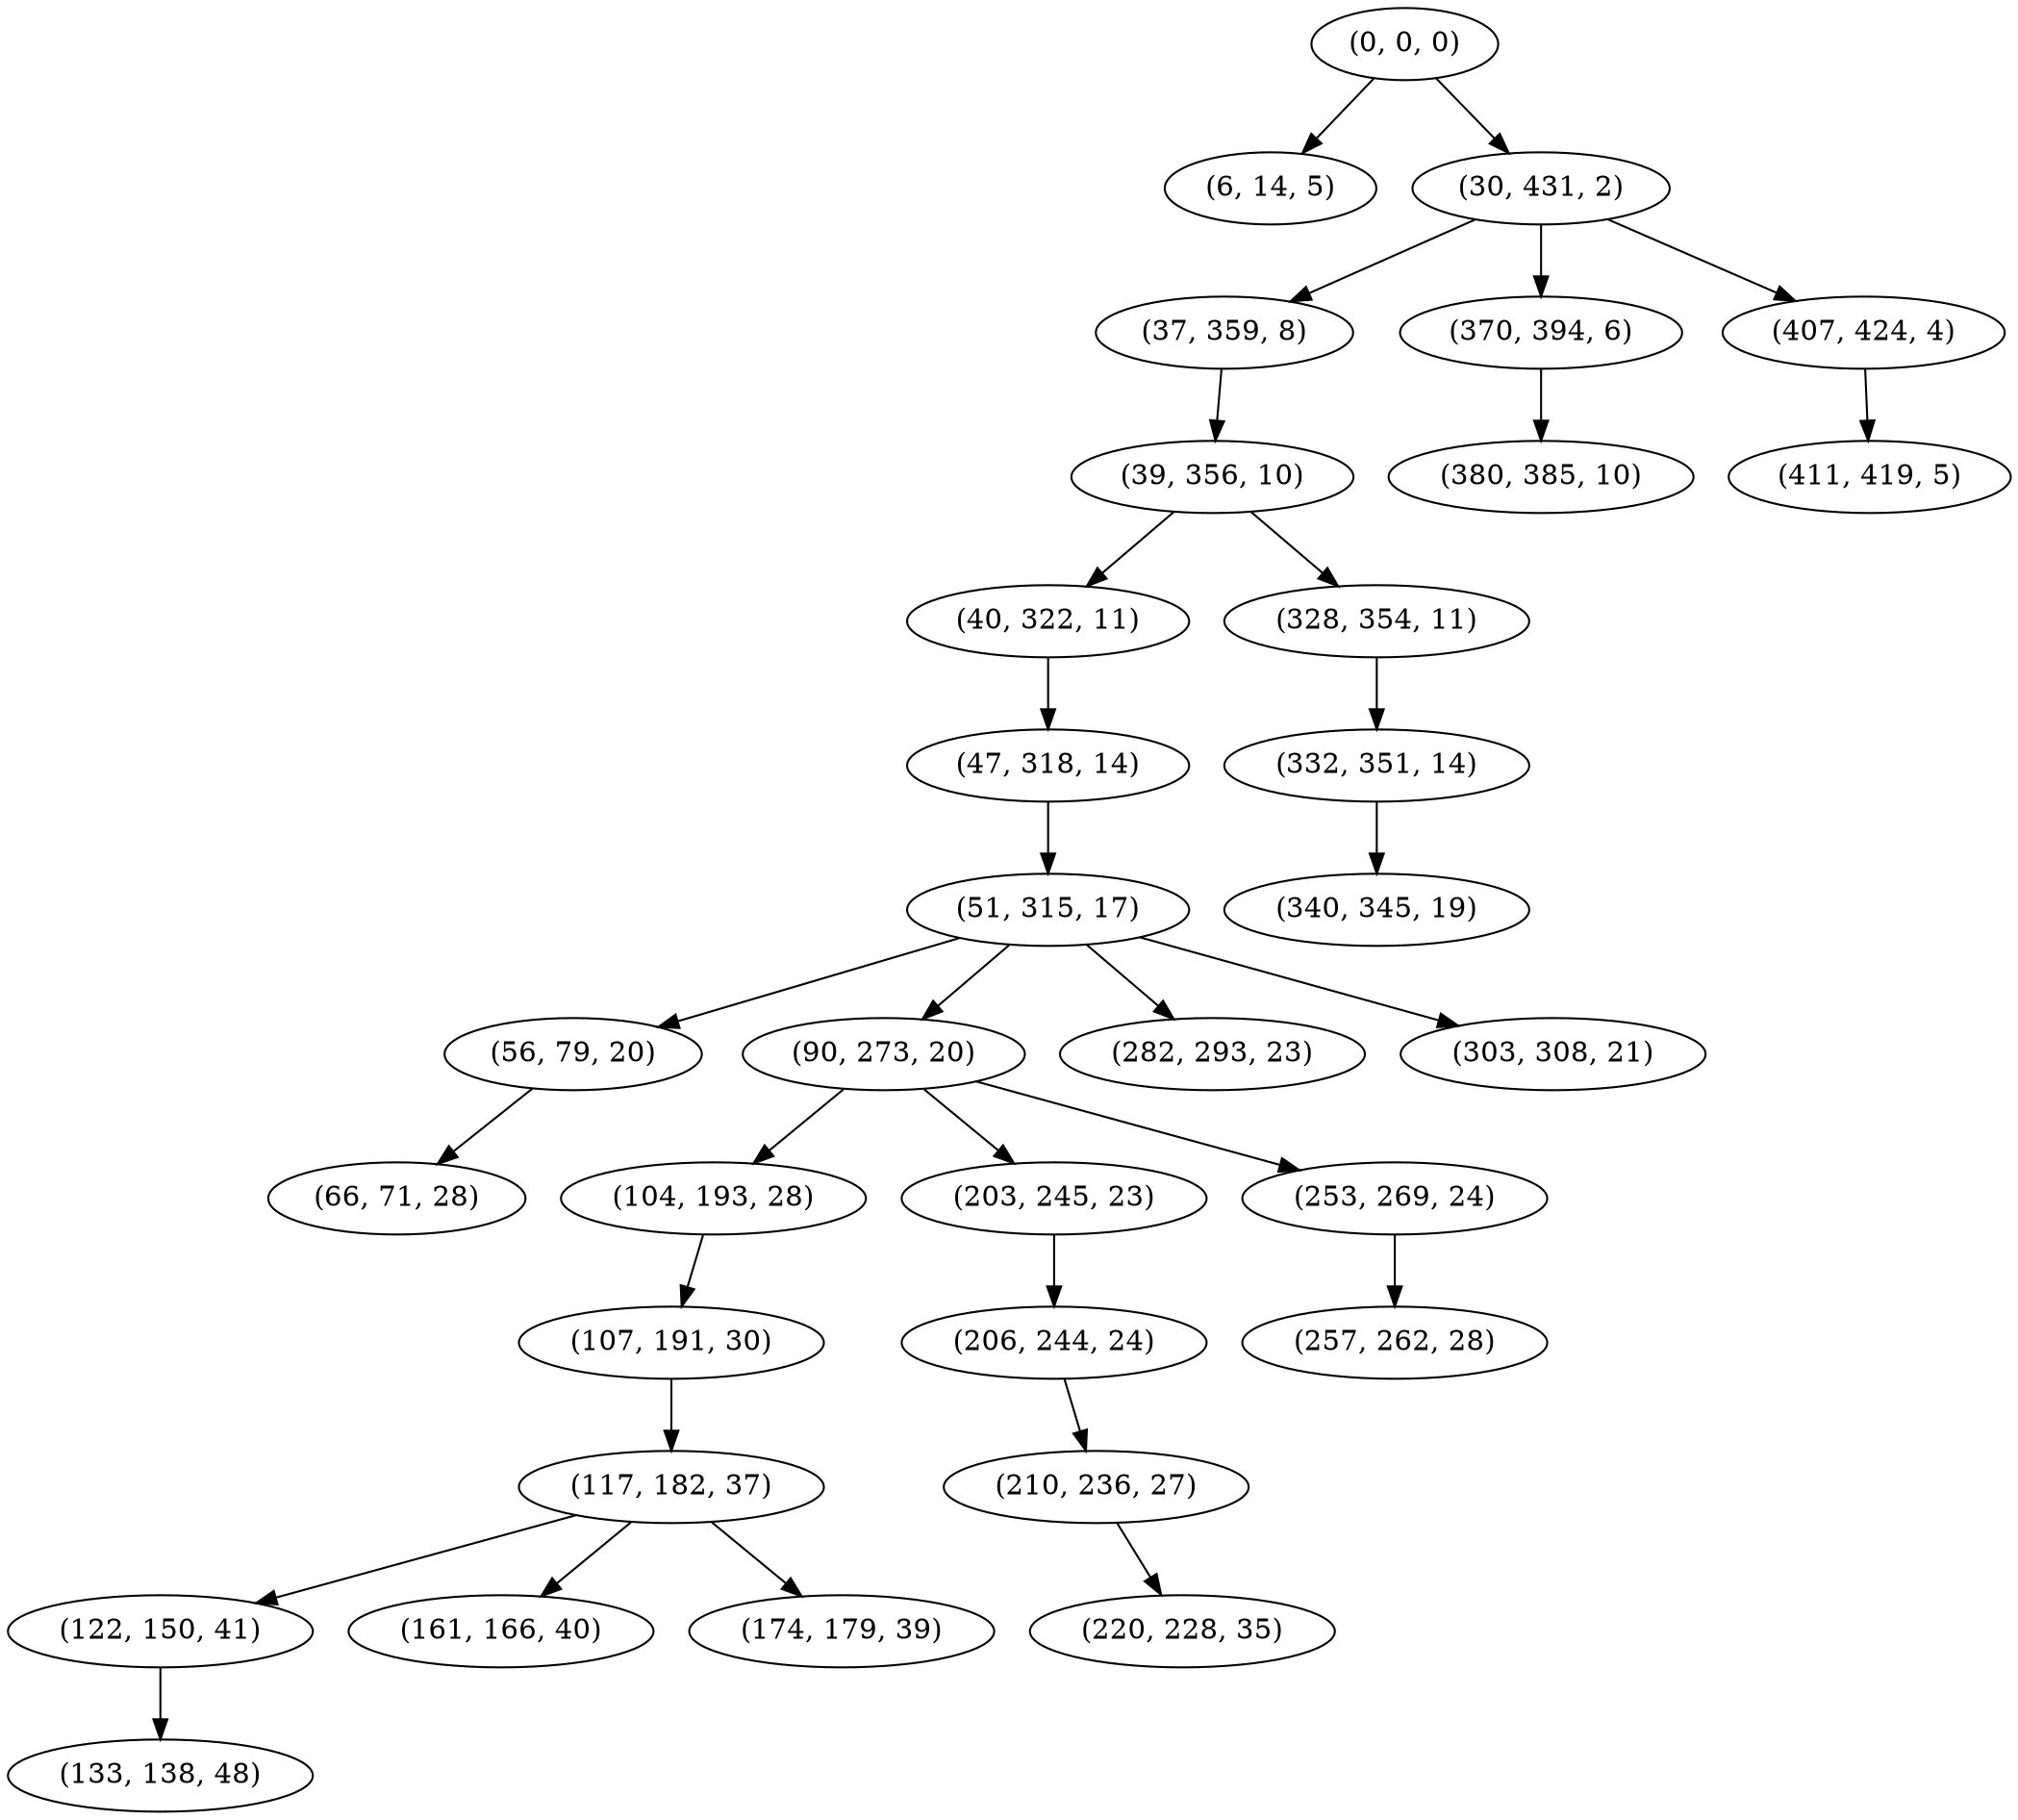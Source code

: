 digraph tree {
    "(0, 0, 0)";
    "(6, 14, 5)";
    "(30, 431, 2)";
    "(37, 359, 8)";
    "(39, 356, 10)";
    "(40, 322, 11)";
    "(47, 318, 14)";
    "(51, 315, 17)";
    "(56, 79, 20)";
    "(66, 71, 28)";
    "(90, 273, 20)";
    "(104, 193, 28)";
    "(107, 191, 30)";
    "(117, 182, 37)";
    "(122, 150, 41)";
    "(133, 138, 48)";
    "(161, 166, 40)";
    "(174, 179, 39)";
    "(203, 245, 23)";
    "(206, 244, 24)";
    "(210, 236, 27)";
    "(220, 228, 35)";
    "(253, 269, 24)";
    "(257, 262, 28)";
    "(282, 293, 23)";
    "(303, 308, 21)";
    "(328, 354, 11)";
    "(332, 351, 14)";
    "(340, 345, 19)";
    "(370, 394, 6)";
    "(380, 385, 10)";
    "(407, 424, 4)";
    "(411, 419, 5)";
    "(0, 0, 0)" -> "(6, 14, 5)";
    "(0, 0, 0)" -> "(30, 431, 2)";
    "(30, 431, 2)" -> "(37, 359, 8)";
    "(30, 431, 2)" -> "(370, 394, 6)";
    "(30, 431, 2)" -> "(407, 424, 4)";
    "(37, 359, 8)" -> "(39, 356, 10)";
    "(39, 356, 10)" -> "(40, 322, 11)";
    "(39, 356, 10)" -> "(328, 354, 11)";
    "(40, 322, 11)" -> "(47, 318, 14)";
    "(47, 318, 14)" -> "(51, 315, 17)";
    "(51, 315, 17)" -> "(56, 79, 20)";
    "(51, 315, 17)" -> "(90, 273, 20)";
    "(51, 315, 17)" -> "(282, 293, 23)";
    "(51, 315, 17)" -> "(303, 308, 21)";
    "(56, 79, 20)" -> "(66, 71, 28)";
    "(90, 273, 20)" -> "(104, 193, 28)";
    "(90, 273, 20)" -> "(203, 245, 23)";
    "(90, 273, 20)" -> "(253, 269, 24)";
    "(104, 193, 28)" -> "(107, 191, 30)";
    "(107, 191, 30)" -> "(117, 182, 37)";
    "(117, 182, 37)" -> "(122, 150, 41)";
    "(117, 182, 37)" -> "(161, 166, 40)";
    "(117, 182, 37)" -> "(174, 179, 39)";
    "(122, 150, 41)" -> "(133, 138, 48)";
    "(203, 245, 23)" -> "(206, 244, 24)";
    "(206, 244, 24)" -> "(210, 236, 27)";
    "(210, 236, 27)" -> "(220, 228, 35)";
    "(253, 269, 24)" -> "(257, 262, 28)";
    "(328, 354, 11)" -> "(332, 351, 14)";
    "(332, 351, 14)" -> "(340, 345, 19)";
    "(370, 394, 6)" -> "(380, 385, 10)";
    "(407, 424, 4)" -> "(411, 419, 5)";
}
